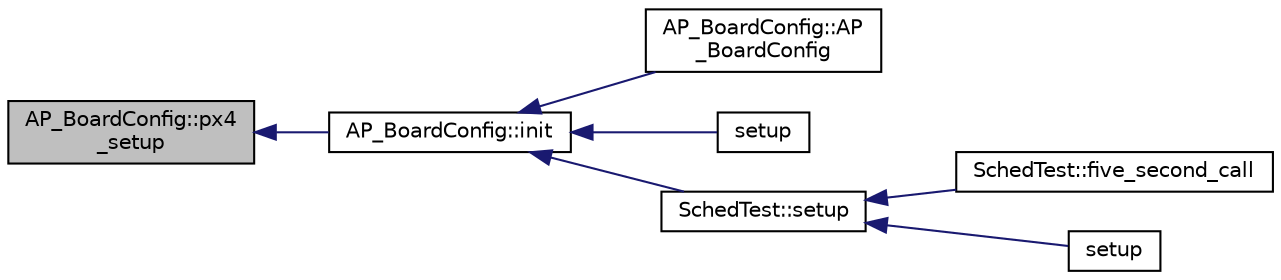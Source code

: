digraph "AP_BoardConfig::px4_setup"
{
 // INTERACTIVE_SVG=YES
  edge [fontname="Helvetica",fontsize="10",labelfontname="Helvetica",labelfontsize="10"];
  node [fontname="Helvetica",fontsize="10",shape=record];
  rankdir="LR";
  Node1 [label="AP_BoardConfig::px4\l_setup",height=0.2,width=0.4,color="black", fillcolor="grey75", style="filled", fontcolor="black"];
  Node1 -> Node2 [dir="back",color="midnightblue",fontsize="10",style="solid",fontname="Helvetica"];
  Node2 [label="AP_BoardConfig::init",height=0.2,width=0.4,color="black", fillcolor="white", style="filled",URL="$classAP__BoardConfig.html#a53de1d2c0a124ff0d6e3455126237bb5"];
  Node2 -> Node3 [dir="back",color="midnightblue",fontsize="10",style="solid",fontname="Helvetica"];
  Node3 [label="AP_BoardConfig::AP\l_BoardConfig",height=0.2,width=0.4,color="black", fillcolor="white", style="filled",URL="$classAP__BoardConfig.html#a49a7027797d4a5fd9be56b55c85b8e90"];
  Node2 -> Node4 [dir="back",color="midnightblue",fontsize="10",style="solid",fontname="Helvetica"];
  Node4 [label="setup",height=0.2,width=0.4,color="black", fillcolor="white", style="filled",URL="$AHRS__Test_8cpp.html#a4fc01d736fe50cf5b977f755b675f11d"];
  Node2 -> Node5 [dir="back",color="midnightblue",fontsize="10",style="solid",fontname="Helvetica"];
  Node5 [label="SchedTest::setup",height=0.2,width=0.4,color="black", fillcolor="white", style="filled",URL="$classSchedTest.html#ae9afb73f76391e34d47286a516fe5292"];
  Node5 -> Node6 [dir="back",color="midnightblue",fontsize="10",style="solid",fontname="Helvetica"];
  Node6 [label="SchedTest::five_second_call",height=0.2,width=0.4,color="black", fillcolor="white", style="filled",URL="$classSchedTest.html#ab41681c4e9b1eda12cc3f85ed89e82cf"];
  Node5 -> Node7 [dir="back",color="midnightblue",fontsize="10",style="solid",fontname="Helvetica"];
  Node7 [label="setup",height=0.2,width=0.4,color="black", fillcolor="white", style="filled",URL="$Scheduler__test_8cpp.html#a7dfd9b79bc5a37d7df40207afbc5431f"];
}
